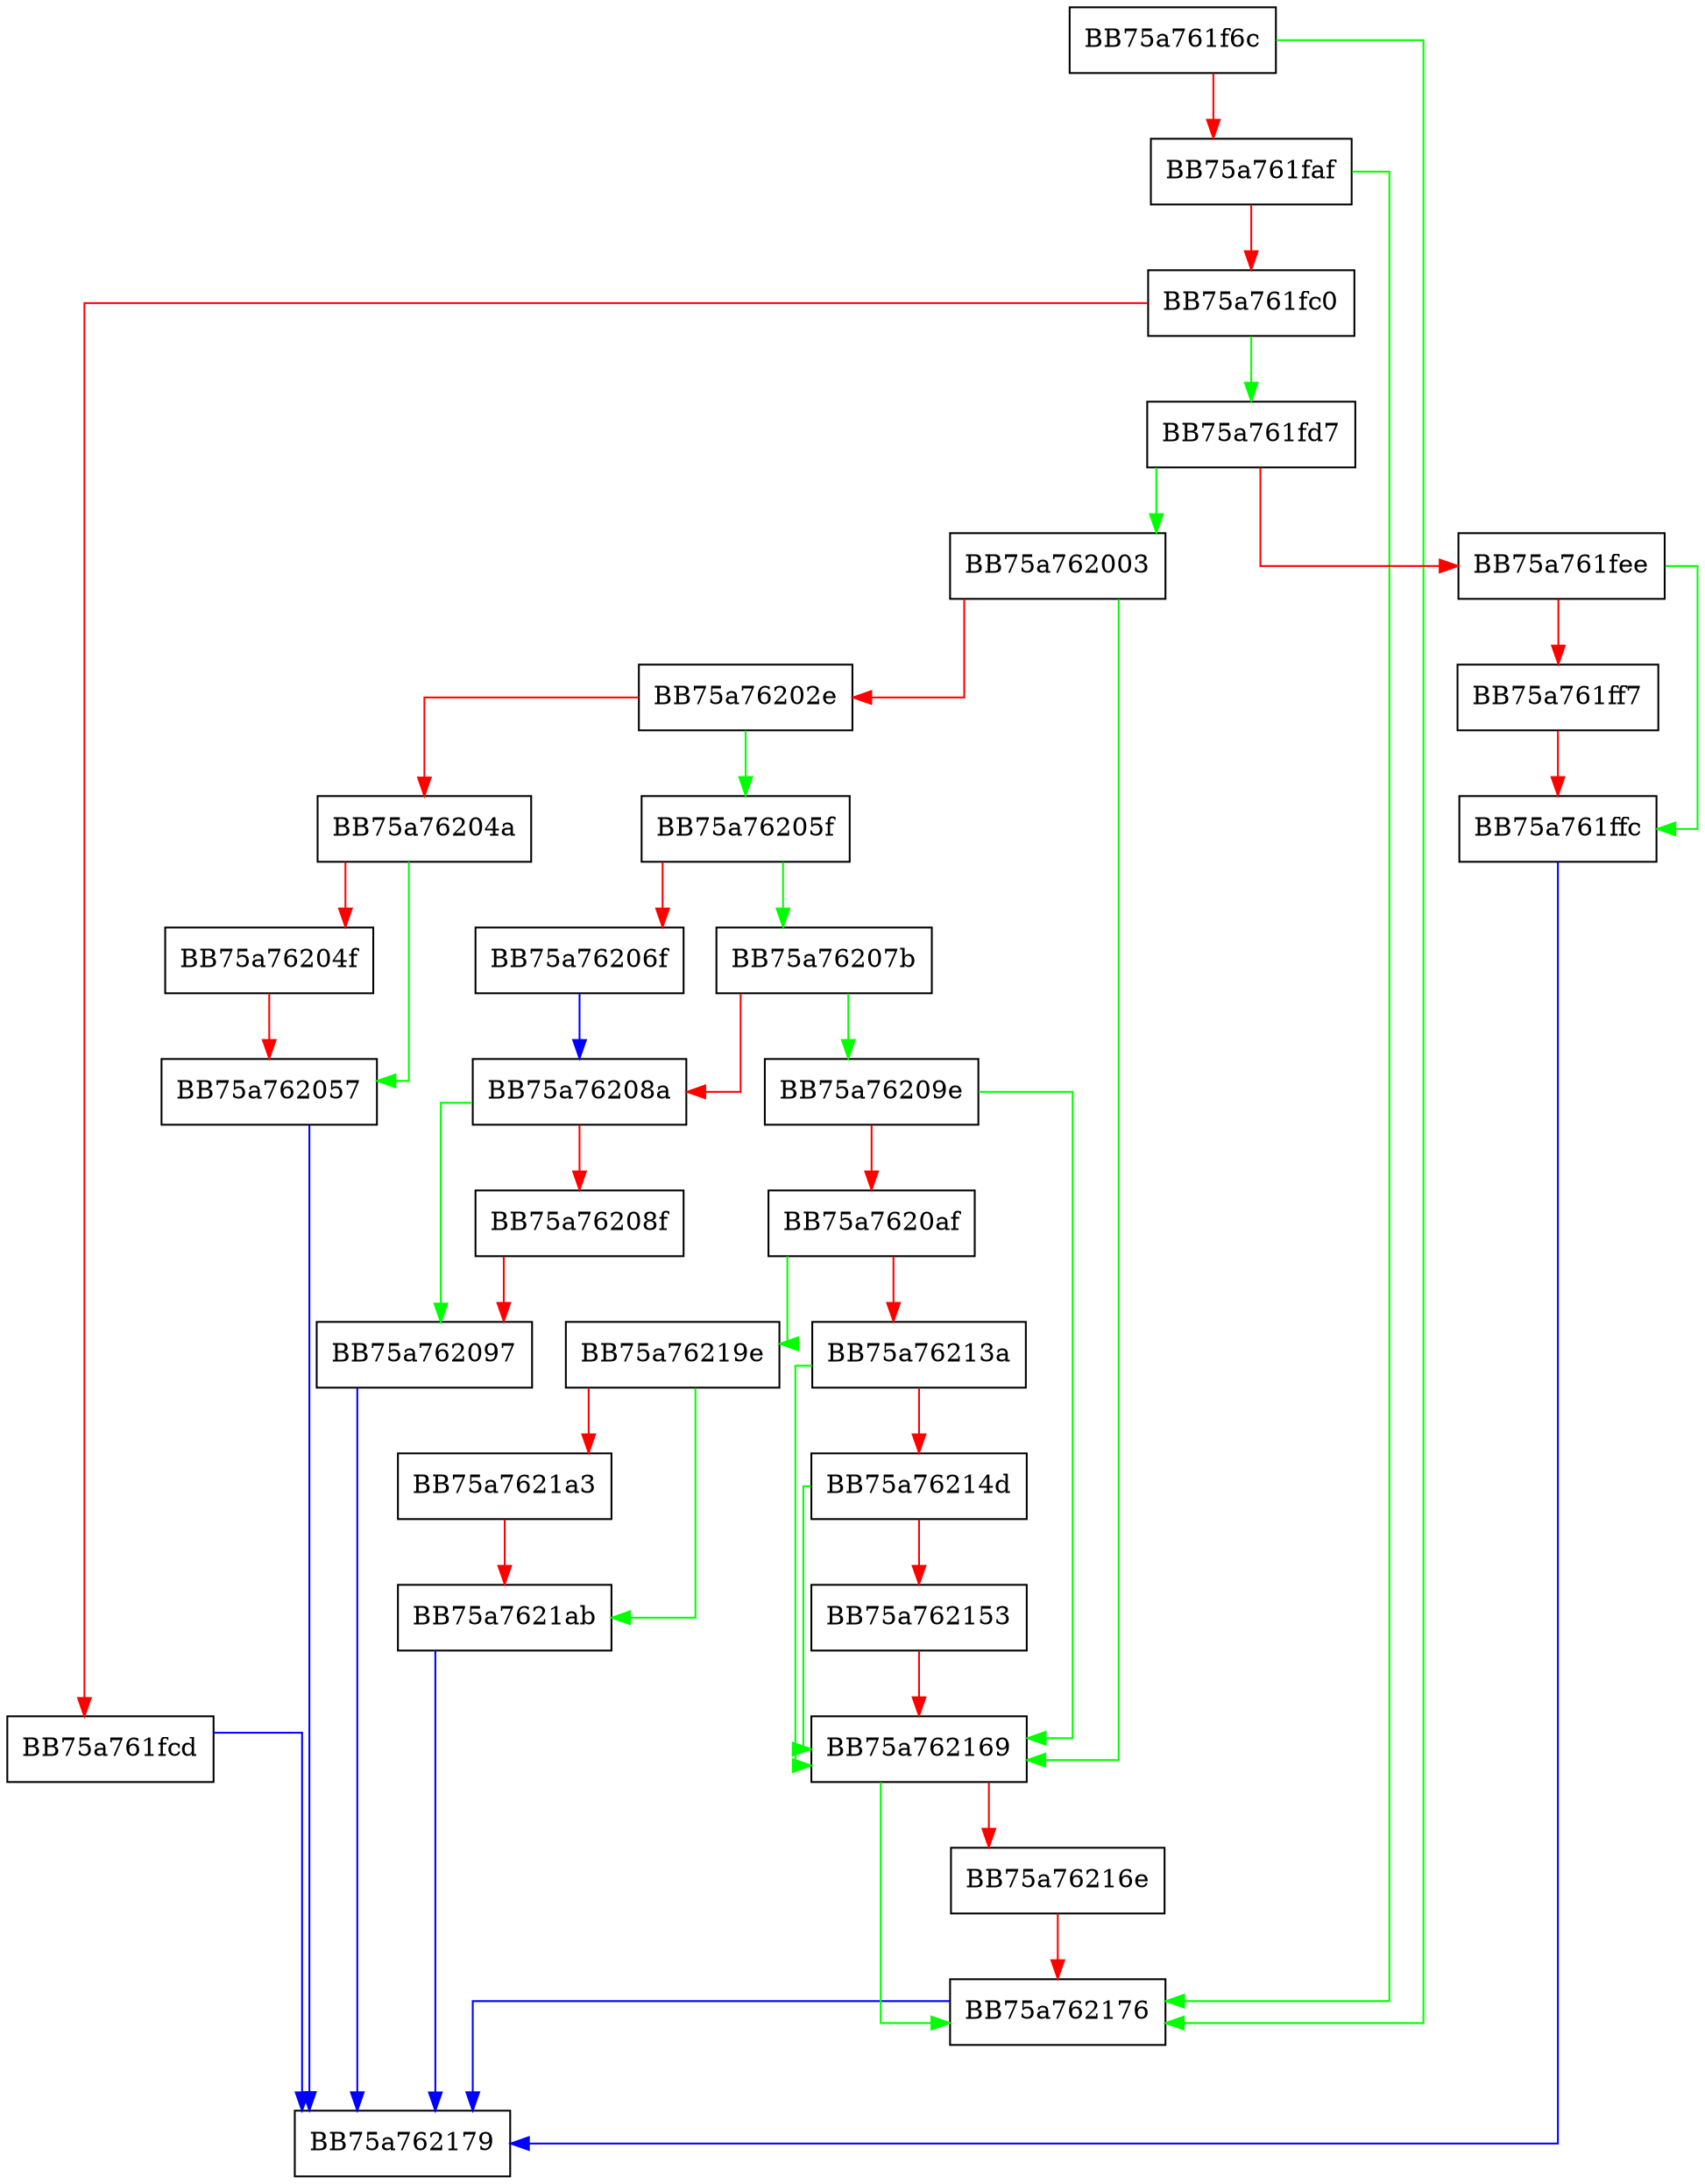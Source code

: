 digraph HandleTrustedMsi {
  node [shape="box"];
  graph [splines=ortho];
  BB75a761f6c -> BB75a762176 [color="green"];
  BB75a761f6c -> BB75a761faf [color="red"];
  BB75a761faf -> BB75a762176 [color="green"];
  BB75a761faf -> BB75a761fc0 [color="red"];
  BB75a761fc0 -> BB75a761fd7 [color="green"];
  BB75a761fc0 -> BB75a761fcd [color="red"];
  BB75a761fcd -> BB75a762179 [color="blue"];
  BB75a761fd7 -> BB75a762003 [color="green"];
  BB75a761fd7 -> BB75a761fee [color="red"];
  BB75a761fee -> BB75a761ffc [color="green"];
  BB75a761fee -> BB75a761ff7 [color="red"];
  BB75a761ff7 -> BB75a761ffc [color="red"];
  BB75a761ffc -> BB75a762179 [color="blue"];
  BB75a762003 -> BB75a762169 [color="green"];
  BB75a762003 -> BB75a76202e [color="red"];
  BB75a76202e -> BB75a76205f [color="green"];
  BB75a76202e -> BB75a76204a [color="red"];
  BB75a76204a -> BB75a762057 [color="green"];
  BB75a76204a -> BB75a76204f [color="red"];
  BB75a76204f -> BB75a762057 [color="red"];
  BB75a762057 -> BB75a762179 [color="blue"];
  BB75a76205f -> BB75a76207b [color="green"];
  BB75a76205f -> BB75a76206f [color="red"];
  BB75a76206f -> BB75a76208a [color="blue"];
  BB75a76207b -> BB75a76209e [color="green"];
  BB75a76207b -> BB75a76208a [color="red"];
  BB75a76208a -> BB75a762097 [color="green"];
  BB75a76208a -> BB75a76208f [color="red"];
  BB75a76208f -> BB75a762097 [color="red"];
  BB75a762097 -> BB75a762179 [color="blue"];
  BB75a76209e -> BB75a762169 [color="green"];
  BB75a76209e -> BB75a7620af [color="red"];
  BB75a7620af -> BB75a76219e [color="green"];
  BB75a7620af -> BB75a76213a [color="red"];
  BB75a76213a -> BB75a762169 [color="green"];
  BB75a76213a -> BB75a76214d [color="red"];
  BB75a76214d -> BB75a762169 [color="green"];
  BB75a76214d -> BB75a762153 [color="red"];
  BB75a762153 -> BB75a762169 [color="red"];
  BB75a762169 -> BB75a762176 [color="green"];
  BB75a762169 -> BB75a76216e [color="red"];
  BB75a76216e -> BB75a762176 [color="red"];
  BB75a762176 -> BB75a762179 [color="blue"];
  BB75a76219e -> BB75a7621ab [color="green"];
  BB75a76219e -> BB75a7621a3 [color="red"];
  BB75a7621a3 -> BB75a7621ab [color="red"];
  BB75a7621ab -> BB75a762179 [color="blue"];
}